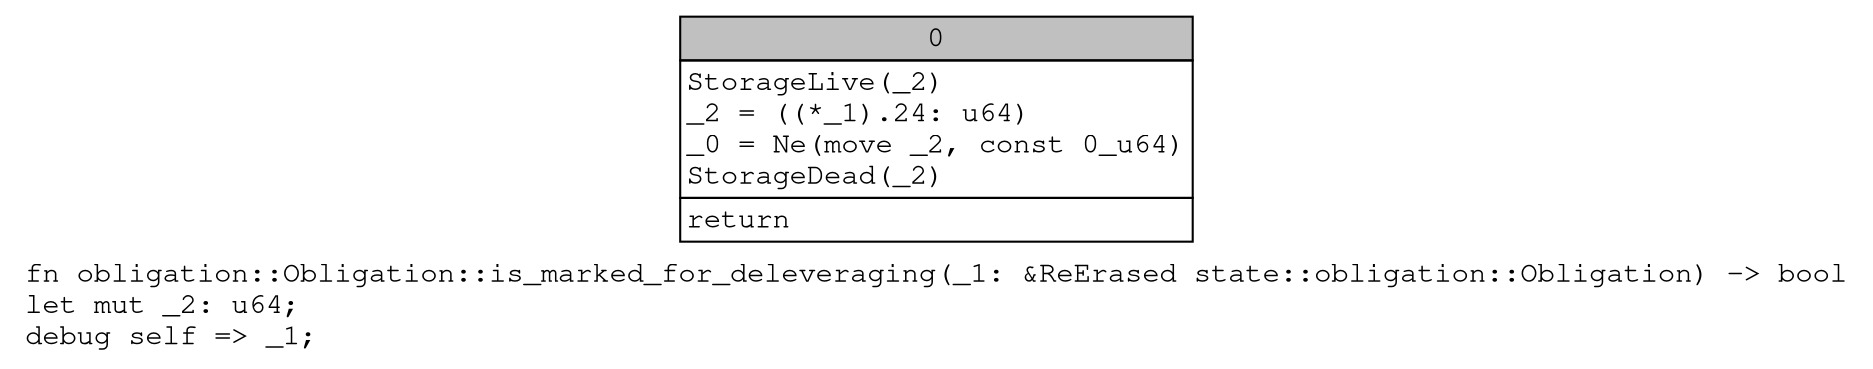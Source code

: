 digraph Mir_0_1707 {
    graph [fontname="Courier, monospace"];
    node [fontname="Courier, monospace"];
    edge [fontname="Courier, monospace"];
    label=<fn obligation::Obligation::is_marked_for_deleveraging(_1: &amp;ReErased state::obligation::Obligation) -&gt; bool<br align="left"/>let mut _2: u64;<br align="left"/>debug self =&gt; _1;<br align="left"/>>;
    bb0__0_1707 [shape="none", label=<<table border="0" cellborder="1" cellspacing="0"><tr><td bgcolor="gray" align="center" colspan="1">0</td></tr><tr><td align="left" balign="left">StorageLive(_2)<br/>_2 = ((*_1).24: u64)<br/>_0 = Ne(move _2, const 0_u64)<br/>StorageDead(_2)<br/></td></tr><tr><td align="left">return</td></tr></table>>];
}
